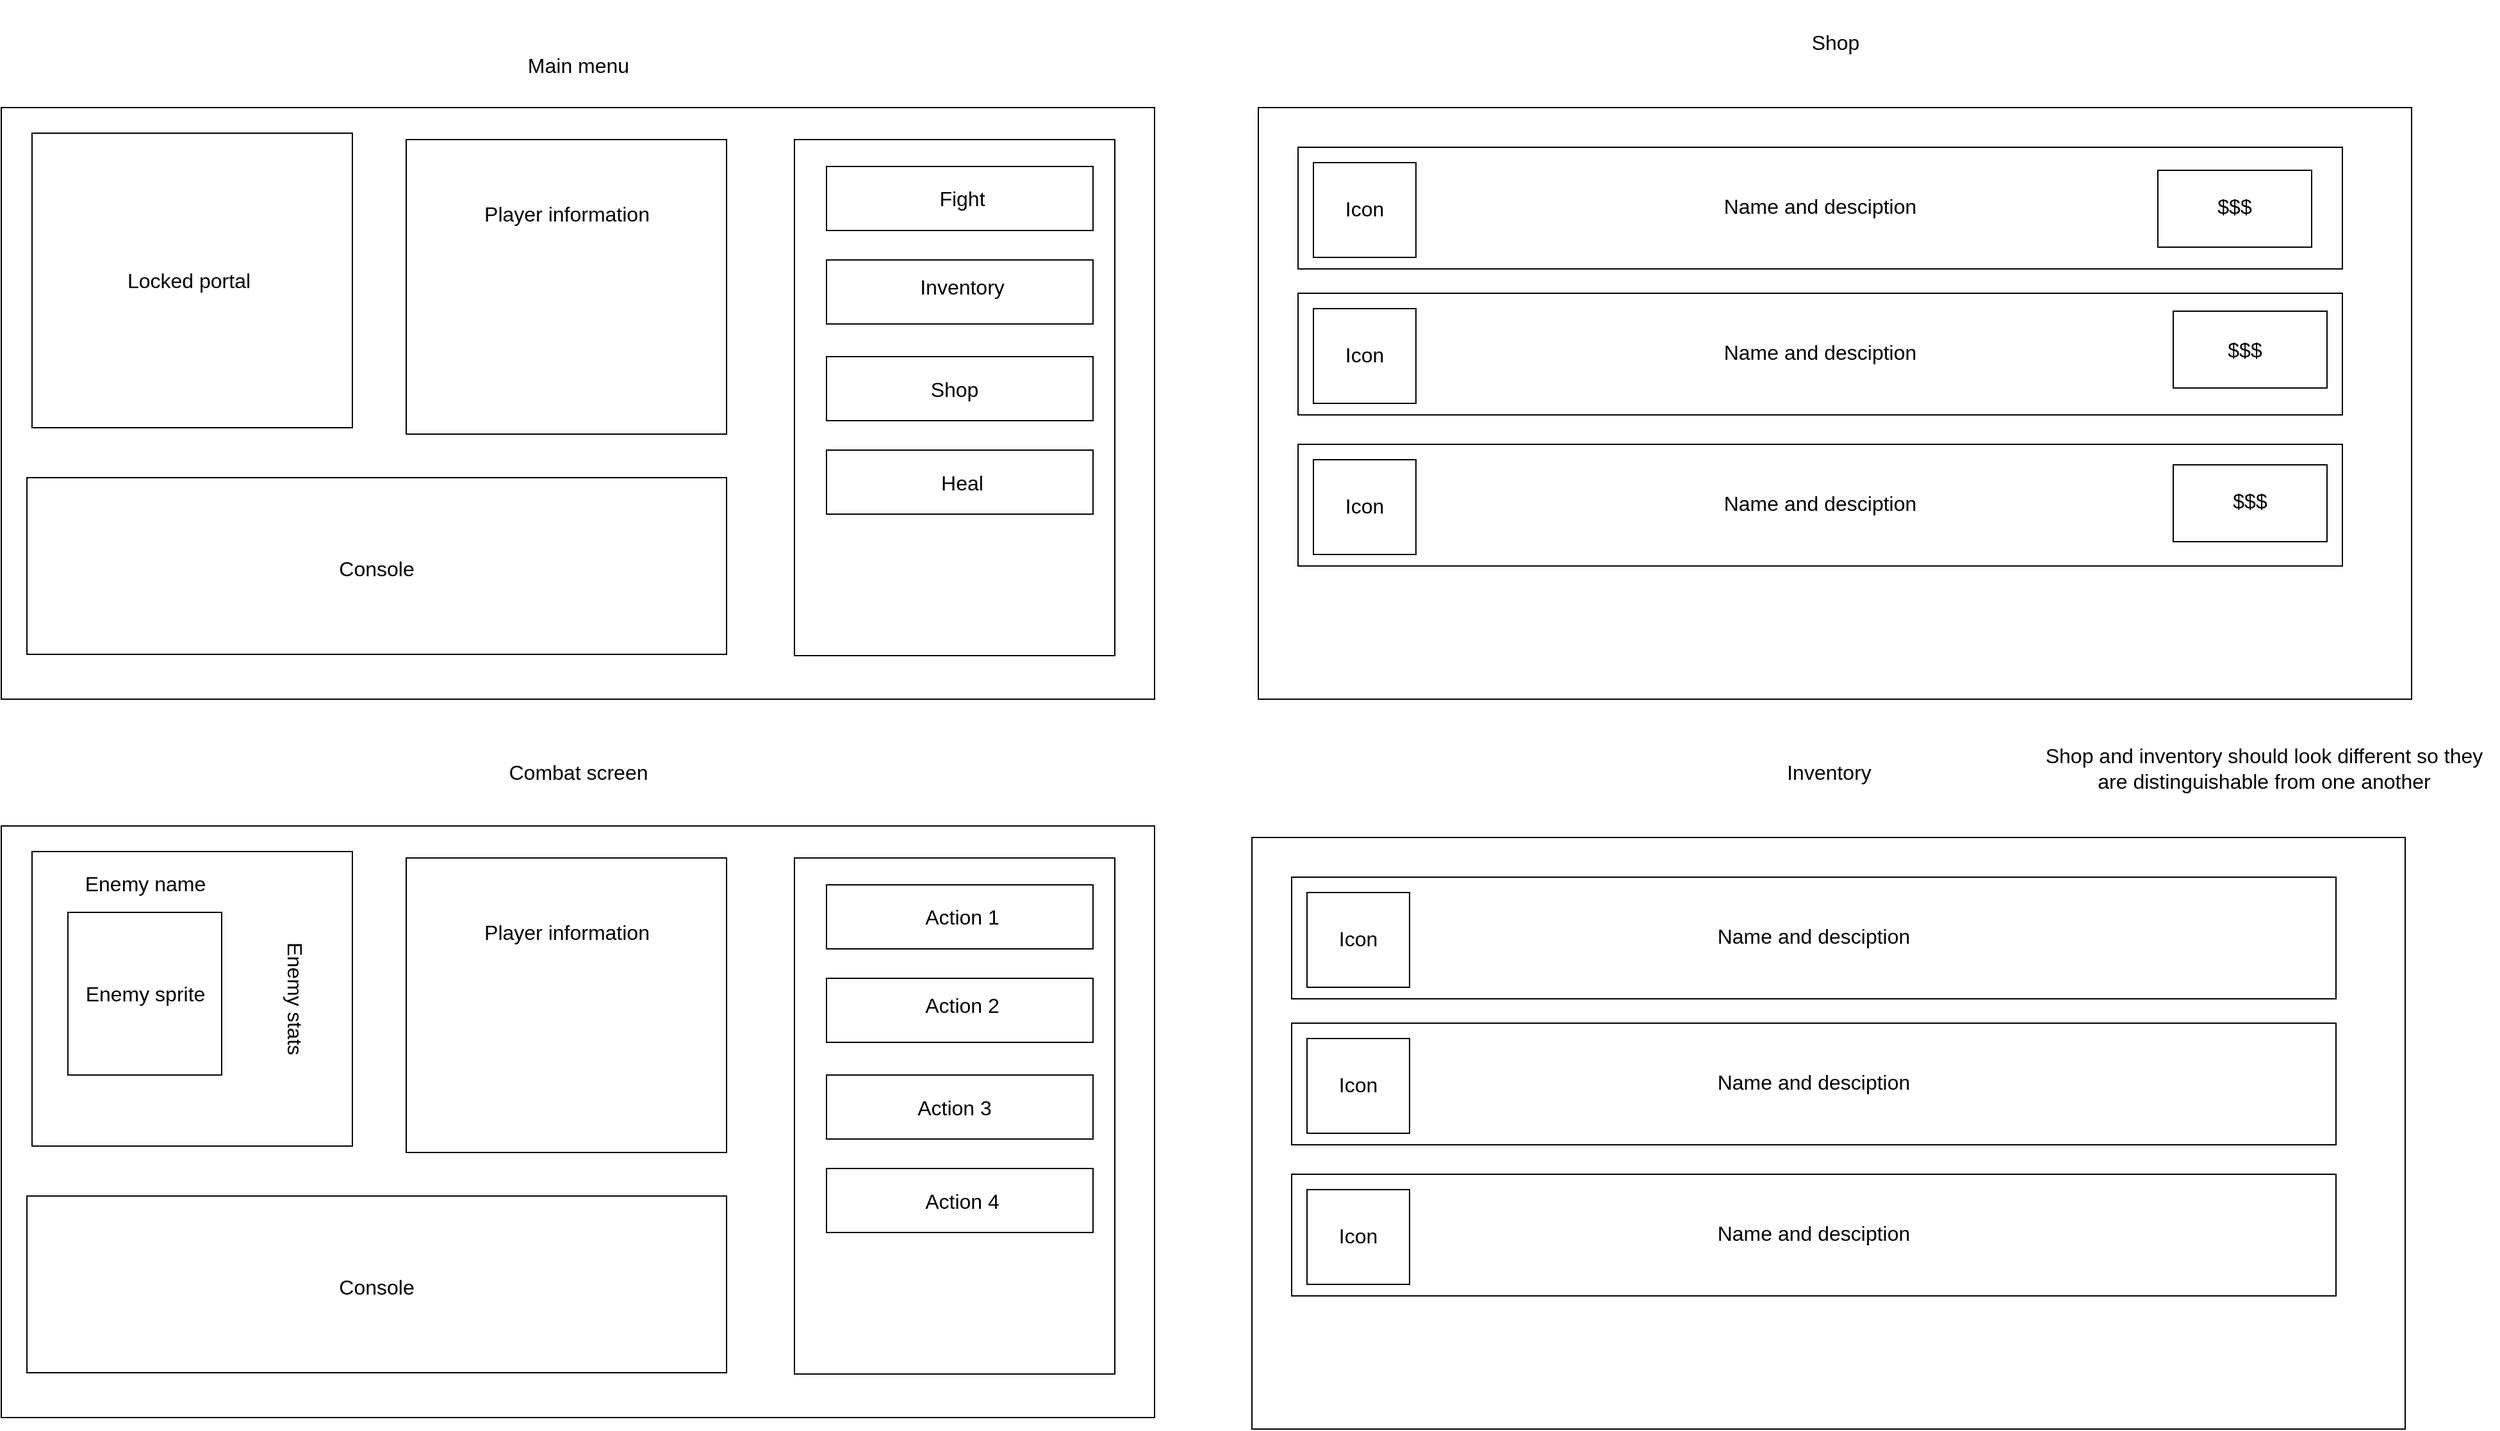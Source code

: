 <mxfile version="28.0.6">
  <diagram name="Page-1" id="so1JJqpvU9YvyPGcFmt_">
    <mxGraphModel dx="2962" dy="2085" grid="0" gridSize="10" guides="1" tooltips="1" connect="1" arrows="1" fold="1" page="0" pageScale="1" pageWidth="850" pageHeight="1100" math="0" shadow="0">
      <root>
        <mxCell id="0" />
        <mxCell id="1" parent="0" />
        <mxCell id="pdrYBG3A-3bPAx5jej41-1" value="Combat screen" style="text;strokeColor=none;fillColor=none;html=1;align=center;verticalAlign=middle;whiteSpace=wrap;rounded=0;fontSize=16;" parent="1" vertex="1">
          <mxGeometry x="128.75" y="-211" width="162.5" height="66" as="geometry" />
        </mxCell>
        <mxCell id="pdrYBG3A-3bPAx5jej41-2" value="" style="rounded=0;whiteSpace=wrap;html=1;" parent="1" vertex="1">
          <mxGeometry x="-240" y="-136" width="900" height="462" as="geometry" />
        </mxCell>
        <mxCell id="pdrYBG3A-3bPAx5jej41-3" value="" style="rounded=0;whiteSpace=wrap;html=1;" parent="1" vertex="1">
          <mxGeometry x="-216" y="-116" width="250" height="230" as="geometry" />
        </mxCell>
        <mxCell id="pdrYBG3A-3bPAx5jej41-4" value="Enemy name" style="text;strokeColor=none;fillColor=none;html=1;align=center;verticalAlign=middle;whiteSpace=wrap;rounded=0;fontSize=16;" parent="1" vertex="1">
          <mxGeometry x="-179.5" y="-108.5" width="103" height="35" as="geometry" />
        </mxCell>
        <mxCell id="pdrYBG3A-3bPAx5jej41-5" value="" style="rounded=0;whiteSpace=wrap;html=1;" parent="1" vertex="1">
          <mxGeometry x="-188" y="-68.5" width="120" height="127" as="geometry" />
        </mxCell>
        <mxCell id="pdrYBG3A-3bPAx5jej41-6" value="Enemy sprite" style="text;strokeColor=none;fillColor=none;html=1;align=center;verticalAlign=middle;whiteSpace=wrap;rounded=0;fontSize=16;" parent="1" vertex="1">
          <mxGeometry x="-177.5" y="-30" width="99" height="50" as="geometry" />
        </mxCell>
        <mxCell id="pdrYBG3A-3bPAx5jej41-7" value="Enemy stats" style="text;strokeColor=none;fillColor=none;html=1;align=center;verticalAlign=middle;whiteSpace=wrap;rounded=0;fontSize=16;rotation=90;" parent="1" vertex="1">
          <mxGeometry x="-98" y="-24" width="175" height="46" as="geometry" />
        </mxCell>
        <mxCell id="pdrYBG3A-3bPAx5jej41-8" value="" style="rounded=0;whiteSpace=wrap;html=1;" parent="1" vertex="1">
          <mxGeometry x="-220" y="153" width="546" height="138" as="geometry" />
        </mxCell>
        <mxCell id="pdrYBG3A-3bPAx5jej41-9" value="Console" style="text;strokeColor=none;fillColor=none;html=1;align=center;verticalAlign=middle;whiteSpace=wrap;rounded=0;fontSize=16;" parent="1" vertex="1">
          <mxGeometry x="23" y="209" width="60" height="30" as="geometry" />
        </mxCell>
        <mxCell id="pdrYBG3A-3bPAx5jej41-11" value="" style="rounded=0;whiteSpace=wrap;html=1;" parent="1" vertex="1">
          <mxGeometry x="76" y="-111" width="250" height="230" as="geometry" />
        </mxCell>
        <mxCell id="pdrYBG3A-3bPAx5jej41-12" value="Player information" style="text;strokeColor=none;fillColor=none;html=1;align=center;verticalAlign=middle;whiteSpace=wrap;rounded=0;fontSize=16;" parent="1" vertex="1">
          <mxGeometry x="127.5" y="-68.5" width="147" height="30" as="geometry" />
        </mxCell>
        <mxCell id="pdrYBG3A-3bPAx5jej41-13" value="" style="rounded=0;whiteSpace=wrap;html=1;" parent="1" vertex="1">
          <mxGeometry x="379" y="-111" width="250" height="403" as="geometry" />
        </mxCell>
        <mxCell id="pdrYBG3A-3bPAx5jej41-14" value="" style="rounded=0;whiteSpace=wrap;html=1;" parent="1" vertex="1">
          <mxGeometry x="404" y="-90" width="208" height="50" as="geometry" />
        </mxCell>
        <mxCell id="pdrYBG3A-3bPAx5jej41-18" value="" style="rounded=0;whiteSpace=wrap;html=1;" parent="1" vertex="1">
          <mxGeometry x="404" y="-17" width="208" height="50" as="geometry" />
        </mxCell>
        <mxCell id="pdrYBG3A-3bPAx5jej41-19" value="" style="rounded=0;whiteSpace=wrap;html=1;" parent="1" vertex="1">
          <mxGeometry x="404" y="58.5" width="208" height="50" as="geometry" />
        </mxCell>
        <mxCell id="pdrYBG3A-3bPAx5jej41-20" value="" style="rounded=0;whiteSpace=wrap;html=1;" parent="1" vertex="1">
          <mxGeometry x="404" y="131.5" width="208" height="50" as="geometry" />
        </mxCell>
        <mxCell id="pdrYBG3A-3bPAx5jej41-21" value="Action 1" style="text;strokeColor=none;fillColor=none;html=1;align=center;verticalAlign=middle;whiteSpace=wrap;rounded=0;fontSize=16;" parent="1" vertex="1">
          <mxGeometry x="480" y="-80" width="60" height="30" as="geometry" />
        </mxCell>
        <mxCell id="pdrYBG3A-3bPAx5jej41-22" value="Action 2" style="text;strokeColor=none;fillColor=none;html=1;align=center;verticalAlign=middle;whiteSpace=wrap;rounded=0;fontSize=16;" parent="1" vertex="1">
          <mxGeometry x="480" y="-11" width="60" height="30" as="geometry" />
        </mxCell>
        <mxCell id="pdrYBG3A-3bPAx5jej41-23" value="Action 3" style="text;strokeColor=none;fillColor=none;html=1;align=center;verticalAlign=middle;whiteSpace=wrap;rounded=0;fontSize=16;" parent="1" vertex="1">
          <mxGeometry x="474" y="68.5" width="60" height="30" as="geometry" />
        </mxCell>
        <mxCell id="pdrYBG3A-3bPAx5jej41-24" value="Action 4" style="text;strokeColor=none;fillColor=none;html=1;align=center;verticalAlign=middle;whiteSpace=wrap;rounded=0;fontSize=16;" parent="1" vertex="1">
          <mxGeometry x="480" y="141.5" width="60" height="30" as="geometry" />
        </mxCell>
        <mxCell id="pdrYBG3A-3bPAx5jej41-25" value="Main menu" style="text;strokeColor=none;fillColor=none;html=1;align=center;verticalAlign=middle;whiteSpace=wrap;rounded=0;fontSize=16;" parent="1" vertex="1">
          <mxGeometry x="128.75" y="-763" width="162.5" height="66" as="geometry" />
        </mxCell>
        <mxCell id="pdrYBG3A-3bPAx5jej41-26" value="" style="rounded=0;whiteSpace=wrap;html=1;" parent="1" vertex="1">
          <mxGeometry x="-240" y="-697" width="900" height="462" as="geometry" />
        </mxCell>
        <mxCell id="pdrYBG3A-3bPAx5jej41-27" value="" style="rounded=0;whiteSpace=wrap;html=1;" parent="1" vertex="1">
          <mxGeometry x="-216" y="-677" width="250" height="230" as="geometry" />
        </mxCell>
        <mxCell id="pdrYBG3A-3bPAx5jej41-28" value="&lt;div&gt;Locked portal&lt;/div&gt;" style="text;strokeColor=none;fillColor=none;html=1;align=center;verticalAlign=middle;whiteSpace=wrap;rounded=0;fontSize=16;" parent="1" vertex="1">
          <mxGeometry x="-145" y="-579.5" width="103" height="35" as="geometry" />
        </mxCell>
        <mxCell id="pdrYBG3A-3bPAx5jej41-32" value="" style="rounded=0;whiteSpace=wrap;html=1;" parent="1" vertex="1">
          <mxGeometry x="-220" y="-408" width="546" height="138" as="geometry" />
        </mxCell>
        <mxCell id="pdrYBG3A-3bPAx5jej41-33" value="Console" style="text;strokeColor=none;fillColor=none;html=1;align=center;verticalAlign=middle;whiteSpace=wrap;rounded=0;fontSize=16;" parent="1" vertex="1">
          <mxGeometry x="23" y="-352" width="60" height="30" as="geometry" />
        </mxCell>
        <mxCell id="pdrYBG3A-3bPAx5jej41-34" value="" style="rounded=0;whiteSpace=wrap;html=1;" parent="1" vertex="1">
          <mxGeometry x="76" y="-672" width="250" height="230" as="geometry" />
        </mxCell>
        <mxCell id="pdrYBG3A-3bPAx5jej41-35" value="Player information" style="text;strokeColor=none;fillColor=none;html=1;align=center;verticalAlign=middle;whiteSpace=wrap;rounded=0;fontSize=16;" parent="1" vertex="1">
          <mxGeometry x="127.5" y="-629.5" width="147" height="30" as="geometry" />
        </mxCell>
        <mxCell id="pdrYBG3A-3bPAx5jej41-36" value="" style="rounded=0;whiteSpace=wrap;html=1;" parent="1" vertex="1">
          <mxGeometry x="379" y="-672" width="250" height="403" as="geometry" />
        </mxCell>
        <mxCell id="pdrYBG3A-3bPAx5jej41-37" value="" style="rounded=0;whiteSpace=wrap;html=1;" parent="1" vertex="1">
          <mxGeometry x="404" y="-651" width="208" height="50" as="geometry" />
        </mxCell>
        <mxCell id="pdrYBG3A-3bPAx5jej41-38" value="" style="rounded=0;whiteSpace=wrap;html=1;" parent="1" vertex="1">
          <mxGeometry x="404" y="-578" width="208" height="50" as="geometry" />
        </mxCell>
        <mxCell id="pdrYBG3A-3bPAx5jej41-39" value="" style="rounded=0;whiteSpace=wrap;html=1;" parent="1" vertex="1">
          <mxGeometry x="404" y="-502.5" width="208" height="50" as="geometry" />
        </mxCell>
        <mxCell id="pdrYBG3A-3bPAx5jej41-40" value="" style="rounded=0;whiteSpace=wrap;html=1;" parent="1" vertex="1">
          <mxGeometry x="404" y="-429.5" width="208" height="50" as="geometry" />
        </mxCell>
        <mxCell id="pdrYBG3A-3bPAx5jej41-41" value="Fight" style="text;strokeColor=none;fillColor=none;html=1;align=center;verticalAlign=middle;whiteSpace=wrap;rounded=0;fontSize=16;" parent="1" vertex="1">
          <mxGeometry x="480" y="-641" width="60" height="30" as="geometry" />
        </mxCell>
        <mxCell id="pdrYBG3A-3bPAx5jej41-42" value="Inventory" style="text;strokeColor=none;fillColor=none;html=1;align=center;verticalAlign=middle;whiteSpace=wrap;rounded=0;fontSize=16;" parent="1" vertex="1">
          <mxGeometry x="480" y="-572" width="60" height="30" as="geometry" />
        </mxCell>
        <mxCell id="pdrYBG3A-3bPAx5jej41-43" value="Shop" style="text;strokeColor=none;fillColor=none;html=1;align=center;verticalAlign=middle;whiteSpace=wrap;rounded=0;fontSize=16;" parent="1" vertex="1">
          <mxGeometry x="474" y="-492.5" width="60" height="30" as="geometry" />
        </mxCell>
        <mxCell id="pdrYBG3A-3bPAx5jej41-44" value="Heal" style="text;strokeColor=none;fillColor=none;html=1;align=center;verticalAlign=middle;whiteSpace=wrap;rounded=0;fontSize=16;" parent="1" vertex="1">
          <mxGeometry x="480" y="-419.5" width="60" height="30" as="geometry" />
        </mxCell>
        <mxCell id="pdrYBG3A-3bPAx5jej41-46" value="" style="rounded=0;whiteSpace=wrap;html=1;" parent="1" vertex="1">
          <mxGeometry x="741" y="-697" width="900" height="462" as="geometry" />
        </mxCell>
        <mxCell id="pdrYBG3A-3bPAx5jej41-47" value="Shop" style="text;strokeColor=none;fillColor=none;html=1;align=center;verticalAlign=middle;whiteSpace=wrap;rounded=0;fontSize=16;" parent="1" vertex="1">
          <mxGeometry x="1109.75" y="-781" width="162.5" height="66" as="geometry" />
        </mxCell>
        <mxCell id="pdrYBG3A-3bPAx5jej41-48" value="" style="rounded=0;whiteSpace=wrap;html=1;" parent="1" vertex="1">
          <mxGeometry x="772" y="-666" width="815" height="95" as="geometry" />
        </mxCell>
        <mxCell id="pdrYBG3A-3bPAx5jej41-50" value="" style="rounded=0;whiteSpace=wrap;html=1;" parent="1" vertex="1">
          <mxGeometry x="784" y="-654" width="80" height="74" as="geometry" />
        </mxCell>
        <mxCell id="pdrYBG3A-3bPAx5jej41-49" value="Icon" style="text;strokeColor=none;fillColor=none;html=1;align=center;verticalAlign=middle;whiteSpace=wrap;rounded=0;fontSize=16;" parent="1" vertex="1">
          <mxGeometry x="794" y="-633.5" width="60" height="30" as="geometry" />
        </mxCell>
        <mxCell id="pdrYBG3A-3bPAx5jej41-52" value="Name and desciption" style="text;strokeColor=none;fillColor=none;html=1;align=center;verticalAlign=middle;whiteSpace=wrap;rounded=0;fontSize=16;" parent="1" vertex="1">
          <mxGeometry x="1014" y="-639" width="331" height="38" as="geometry" />
        </mxCell>
        <mxCell id="pdrYBG3A-3bPAx5jej41-53" value="" style="rounded=0;whiteSpace=wrap;html=1;" parent="1" vertex="1">
          <mxGeometry x="772" y="-552" width="815" height="95" as="geometry" />
        </mxCell>
        <mxCell id="pdrYBG3A-3bPAx5jej41-54" value="" style="rounded=0;whiteSpace=wrap;html=1;" parent="1" vertex="1">
          <mxGeometry x="784" y="-540" width="80" height="74" as="geometry" />
        </mxCell>
        <mxCell id="pdrYBG3A-3bPAx5jej41-55" value="Icon" style="text;strokeColor=none;fillColor=none;html=1;align=center;verticalAlign=middle;whiteSpace=wrap;rounded=0;fontSize=16;" parent="1" vertex="1">
          <mxGeometry x="794" y="-519.5" width="60" height="30" as="geometry" />
        </mxCell>
        <mxCell id="pdrYBG3A-3bPAx5jej41-56" value="Name and desciption" style="text;strokeColor=none;fillColor=none;html=1;align=center;verticalAlign=middle;whiteSpace=wrap;rounded=0;fontSize=16;" parent="1" vertex="1">
          <mxGeometry x="1014" y="-525" width="331" height="38" as="geometry" />
        </mxCell>
        <mxCell id="pdrYBG3A-3bPAx5jej41-57" value="" style="rounded=0;whiteSpace=wrap;html=1;" parent="1" vertex="1">
          <mxGeometry x="772" y="-434" width="815" height="95" as="geometry" />
        </mxCell>
        <mxCell id="pdrYBG3A-3bPAx5jej41-58" value="" style="rounded=0;whiteSpace=wrap;html=1;" parent="1" vertex="1">
          <mxGeometry x="784" y="-422" width="80" height="74" as="geometry" />
        </mxCell>
        <mxCell id="pdrYBG3A-3bPAx5jej41-59" value="Icon" style="text;strokeColor=none;fillColor=none;html=1;align=center;verticalAlign=middle;whiteSpace=wrap;rounded=0;fontSize=16;" parent="1" vertex="1">
          <mxGeometry x="794" y="-401.5" width="60" height="30" as="geometry" />
        </mxCell>
        <mxCell id="pdrYBG3A-3bPAx5jej41-60" value="Name and desciption" style="text;strokeColor=none;fillColor=none;html=1;align=center;verticalAlign=middle;whiteSpace=wrap;rounded=0;fontSize=16;" parent="1" vertex="1">
          <mxGeometry x="1014" y="-407" width="331" height="38" as="geometry" />
        </mxCell>
        <mxCell id="pdrYBG3A-3bPAx5jej41-61" value="" style="rounded=0;whiteSpace=wrap;html=1;" parent="1" vertex="1">
          <mxGeometry x="736" y="-127" width="900" height="462" as="geometry" />
        </mxCell>
        <mxCell id="pdrYBG3A-3bPAx5jej41-62" value="Inventory" style="text;strokeColor=none;fillColor=none;html=1;align=center;verticalAlign=middle;whiteSpace=wrap;rounded=0;fontSize=16;" parent="1" vertex="1">
          <mxGeometry x="1104.75" y="-211" width="162.5" height="66" as="geometry" />
        </mxCell>
        <mxCell id="pdrYBG3A-3bPAx5jej41-63" value="" style="rounded=0;whiteSpace=wrap;html=1;" parent="1" vertex="1">
          <mxGeometry x="767" y="-96" width="815" height="95" as="geometry" />
        </mxCell>
        <mxCell id="pdrYBG3A-3bPAx5jej41-64" value="" style="rounded=0;whiteSpace=wrap;html=1;" parent="1" vertex="1">
          <mxGeometry x="779" y="-84" width="80" height="74" as="geometry" />
        </mxCell>
        <mxCell id="pdrYBG3A-3bPAx5jej41-65" value="Icon" style="text;strokeColor=none;fillColor=none;html=1;align=center;verticalAlign=middle;whiteSpace=wrap;rounded=0;fontSize=16;" parent="1" vertex="1">
          <mxGeometry x="789" y="-63.5" width="60" height="30" as="geometry" />
        </mxCell>
        <mxCell id="pdrYBG3A-3bPAx5jej41-66" value="Name and desciption" style="text;strokeColor=none;fillColor=none;html=1;align=center;verticalAlign=middle;whiteSpace=wrap;rounded=0;fontSize=16;" parent="1" vertex="1">
          <mxGeometry x="1009" y="-69" width="331" height="38" as="geometry" />
        </mxCell>
        <mxCell id="pdrYBG3A-3bPAx5jej41-67" value="" style="rounded=0;whiteSpace=wrap;html=1;" parent="1" vertex="1">
          <mxGeometry x="767" y="18" width="815" height="95" as="geometry" />
        </mxCell>
        <mxCell id="pdrYBG3A-3bPAx5jej41-68" value="" style="rounded=0;whiteSpace=wrap;html=1;" parent="1" vertex="1">
          <mxGeometry x="779" y="30" width="80" height="74" as="geometry" />
        </mxCell>
        <mxCell id="pdrYBG3A-3bPAx5jej41-69" value="Icon" style="text;strokeColor=none;fillColor=none;html=1;align=center;verticalAlign=middle;whiteSpace=wrap;rounded=0;fontSize=16;" parent="1" vertex="1">
          <mxGeometry x="789" y="50.5" width="60" height="30" as="geometry" />
        </mxCell>
        <mxCell id="pdrYBG3A-3bPAx5jej41-70" value="Name and desciption" style="text;strokeColor=none;fillColor=none;html=1;align=center;verticalAlign=middle;whiteSpace=wrap;rounded=0;fontSize=16;" parent="1" vertex="1">
          <mxGeometry x="1009" y="45" width="331" height="38" as="geometry" />
        </mxCell>
        <mxCell id="pdrYBG3A-3bPAx5jej41-71" value="" style="rounded=0;whiteSpace=wrap;html=1;" parent="1" vertex="1">
          <mxGeometry x="767" y="136" width="815" height="95" as="geometry" />
        </mxCell>
        <mxCell id="pdrYBG3A-3bPAx5jej41-72" value="" style="rounded=0;whiteSpace=wrap;html=1;" parent="1" vertex="1">
          <mxGeometry x="779" y="148" width="80" height="74" as="geometry" />
        </mxCell>
        <mxCell id="pdrYBG3A-3bPAx5jej41-73" value="Icon" style="text;strokeColor=none;fillColor=none;html=1;align=center;verticalAlign=middle;whiteSpace=wrap;rounded=0;fontSize=16;" parent="1" vertex="1">
          <mxGeometry x="789" y="168.5" width="60" height="30" as="geometry" />
        </mxCell>
        <mxCell id="pdrYBG3A-3bPAx5jej41-74" value="Name and desciption" style="text;strokeColor=none;fillColor=none;html=1;align=center;verticalAlign=middle;whiteSpace=wrap;rounded=0;fontSize=16;" parent="1" vertex="1">
          <mxGeometry x="1009" y="163" width="331" height="38" as="geometry" />
        </mxCell>
        <mxCell id="pdrYBG3A-3bPAx5jej41-75" value="Shop and inventory should look different so they are distinguishable from one another" style="text;strokeColor=none;fillColor=none;html=1;align=center;verticalAlign=middle;whiteSpace=wrap;rounded=0;fontSize=16;" parent="1" vertex="1">
          <mxGeometry x="1343" y="-218" width="366" height="73" as="geometry" />
        </mxCell>
        <mxCell id="rUw6xWu8WuYHVJ44J9c9-1" value="" style="rounded=0;whiteSpace=wrap;html=1;" vertex="1" parent="1">
          <mxGeometry x="1443" y="-648" width="120" height="60" as="geometry" />
        </mxCell>
        <mxCell id="rUw6xWu8WuYHVJ44J9c9-2" value="$$$" style="text;strokeColor=none;fillColor=none;html=1;align=center;verticalAlign=middle;whiteSpace=wrap;rounded=0;fontSize=16;" vertex="1" parent="1">
          <mxGeometry x="1473" y="-635" width="60" height="30" as="geometry" />
        </mxCell>
        <mxCell id="rUw6xWu8WuYHVJ44J9c9-3" value="" style="rounded=0;whiteSpace=wrap;html=1;" vertex="1" parent="1">
          <mxGeometry x="1455" y="-418" width="120" height="60" as="geometry" />
        </mxCell>
        <mxCell id="rUw6xWu8WuYHVJ44J9c9-4" value="$$$" style="text;strokeColor=none;fillColor=none;html=1;align=center;verticalAlign=middle;whiteSpace=wrap;rounded=0;fontSize=16;" vertex="1" parent="1">
          <mxGeometry x="1485" y="-405" width="60" height="30" as="geometry" />
        </mxCell>
        <mxCell id="rUw6xWu8WuYHVJ44J9c9-5" value="" style="rounded=0;whiteSpace=wrap;html=1;" vertex="1" parent="1">
          <mxGeometry x="1455" y="-538" width="120" height="60" as="geometry" />
        </mxCell>
        <mxCell id="rUw6xWu8WuYHVJ44J9c9-6" value="$$$" style="text;strokeColor=none;fillColor=none;html=1;align=center;verticalAlign=middle;whiteSpace=wrap;rounded=0;fontSize=16;" vertex="1" parent="1">
          <mxGeometry x="1481" y="-523" width="60" height="30" as="geometry" />
        </mxCell>
      </root>
    </mxGraphModel>
  </diagram>
</mxfile>
